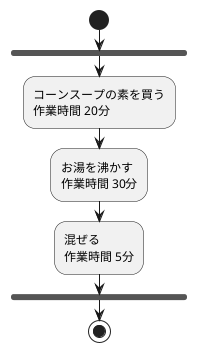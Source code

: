 @startuml activity
start
fork
  :コーンスープの素を買う\n作業時間 20分;
  :お湯を沸かす\n作業時間 30分;
  :混ぜる\n作業時間 5分;
end fork  

stop

@enduml